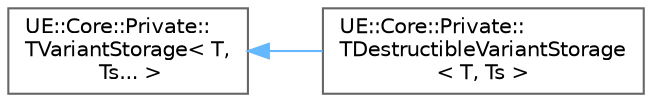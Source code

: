 digraph "Graphical Class Hierarchy"
{
 // INTERACTIVE_SVG=YES
 // LATEX_PDF_SIZE
  bgcolor="transparent";
  edge [fontname=Helvetica,fontsize=10,labelfontname=Helvetica,labelfontsize=10];
  node [fontname=Helvetica,fontsize=10,shape=box,height=0.2,width=0.4];
  rankdir="LR";
  Node0 [id="Node000000",label="UE::Core::Private::\lTVariantStorage\< T,\l Ts... \>",height=0.2,width=0.4,color="grey40", fillcolor="white", style="filled",URL="$db/dfa/structUE_1_1Core_1_1Private_1_1TVariantStorage.html",tooltip=" "];
  Node0 -> Node1 [id="edge9103_Node000000_Node000001",dir="back",color="steelblue1",style="solid",tooltip=" "];
  Node1 [id="Node000001",label="UE::Core::Private::\lTDestructibleVariantStorage\l\< T, Ts \>",height=0.2,width=0.4,color="grey40", fillcolor="white", style="filled",URL="$d9/d17/structUE_1_1Core_1_1Private_1_1TDestructibleVariantStorage.html",tooltip=" "];
}
